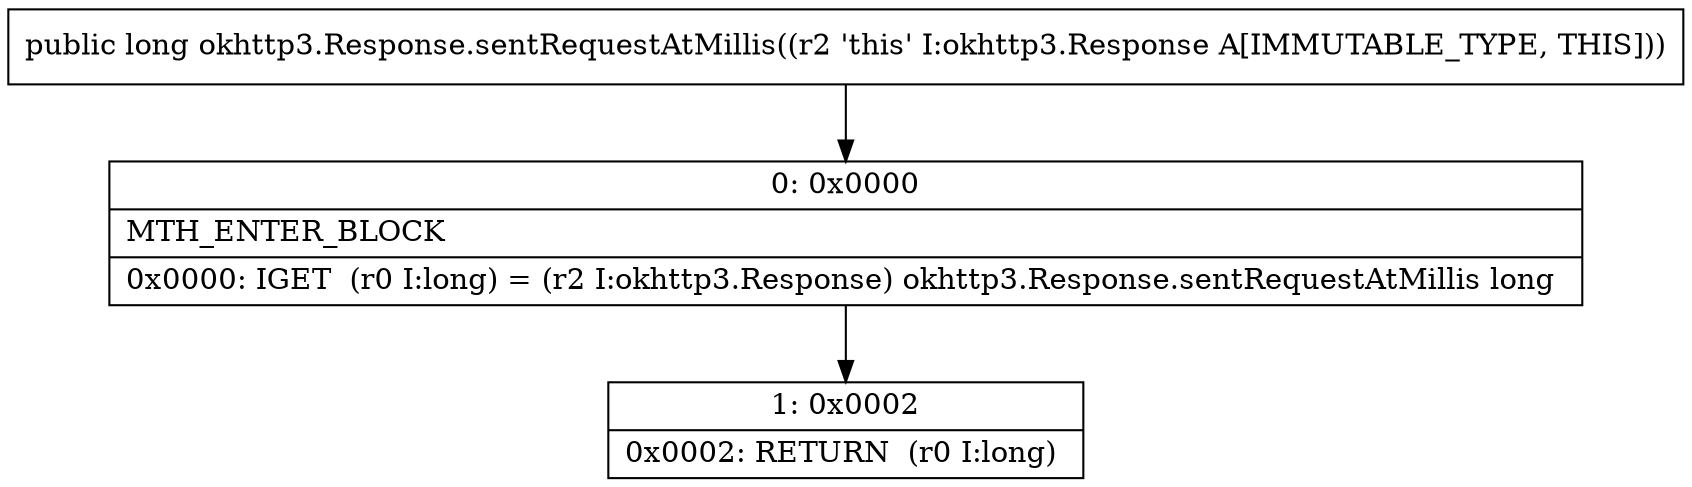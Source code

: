digraph "CFG forokhttp3.Response.sentRequestAtMillis()J" {
Node_0 [shape=record,label="{0\:\ 0x0000|MTH_ENTER_BLOCK\l|0x0000: IGET  (r0 I:long) = (r2 I:okhttp3.Response) okhttp3.Response.sentRequestAtMillis long \l}"];
Node_1 [shape=record,label="{1\:\ 0x0002|0x0002: RETURN  (r0 I:long) \l}"];
MethodNode[shape=record,label="{public long okhttp3.Response.sentRequestAtMillis((r2 'this' I:okhttp3.Response A[IMMUTABLE_TYPE, THIS])) }"];
MethodNode -> Node_0;
Node_0 -> Node_1;
}

